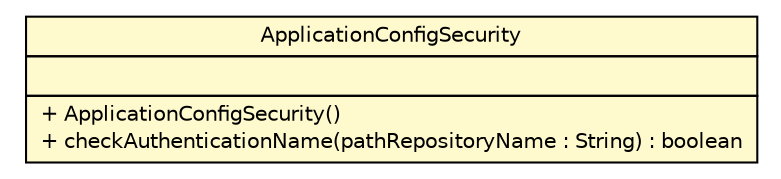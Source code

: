 #!/usr/local/bin/dot
#
# Class diagram 
# Generated by UMLGraph version R5_6-24-gf6e263 (http://www.umlgraph.org/)
#

digraph G {
	edge [fontname="Helvetica",fontsize=10,labelfontname="Helvetica",labelfontsize=10];
	node [fontname="Helvetica",fontsize=10,shape=plaintext];
	nodesep=0.25;
	ranksep=0.5;
	// cn.home1.cloud.config.server.security.ApplicationConfigSecurity
	c109 [label=<<table title="cn.home1.cloud.config.server.security.ApplicationConfigSecurity" border="0" cellborder="1" cellspacing="0" cellpadding="2" port="p" bgcolor="lemonChiffon" href="./ApplicationConfigSecurity.html">
		<tr><td><table border="0" cellspacing="0" cellpadding="1">
<tr><td align="center" balign="center"> ApplicationConfigSecurity </td></tr>
		</table></td></tr>
		<tr><td><table border="0" cellspacing="0" cellpadding="1">
<tr><td align="left" balign="left">  </td></tr>
		</table></td></tr>
		<tr><td><table border="0" cellspacing="0" cellpadding="1">
<tr><td align="left" balign="left"> + ApplicationConfigSecurity() </td></tr>
<tr><td align="left" balign="left"> + checkAuthenticationName(pathRepositoryName : String) : boolean </td></tr>
		</table></td></tr>
		</table>>, URL="./ApplicationConfigSecurity.html", fontname="Helvetica", fontcolor="black", fontsize=10.0];
}

